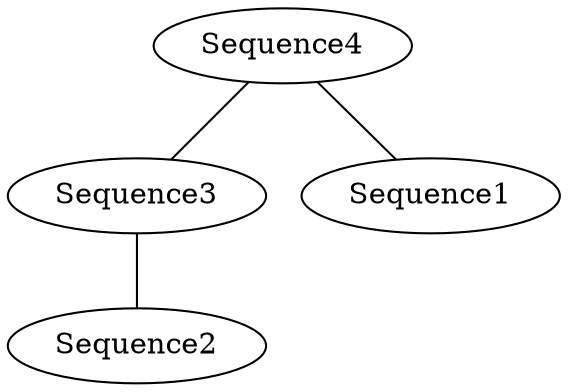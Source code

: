 strict graph "" {
Sequence2;
Sequence3;
Sequence1;
Sequence4;
Sequence4 -- Sequence1;
Sequence3 -- Sequence2;
Sequence4 -- Sequence3;
}
